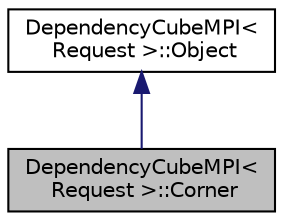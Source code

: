 digraph "DependencyCubeMPI&lt; Request &gt;::Corner"
{
  edge [fontname="Helvetica",fontsize="10",labelfontname="Helvetica",labelfontsize="10"];
  node [fontname="Helvetica",fontsize="10",shape=record];
  Node1 [label="DependencyCubeMPI\<\l Request \>::Corner",height=0.2,width=0.4,color="black", fillcolor="grey75", style="filled", fontcolor="black"];
  Node2 -> Node1 [dir="back",color="midnightblue",fontsize="10",style="solid",fontname="Helvetica"];
  Node2 [label="DependencyCubeMPI\<\l Request \>::Object",height=0.2,width=0.4,color="black", fillcolor="white", style="filled",URL="$struct_dependency_cube_m_p_i_1_1_object.html"];
}
